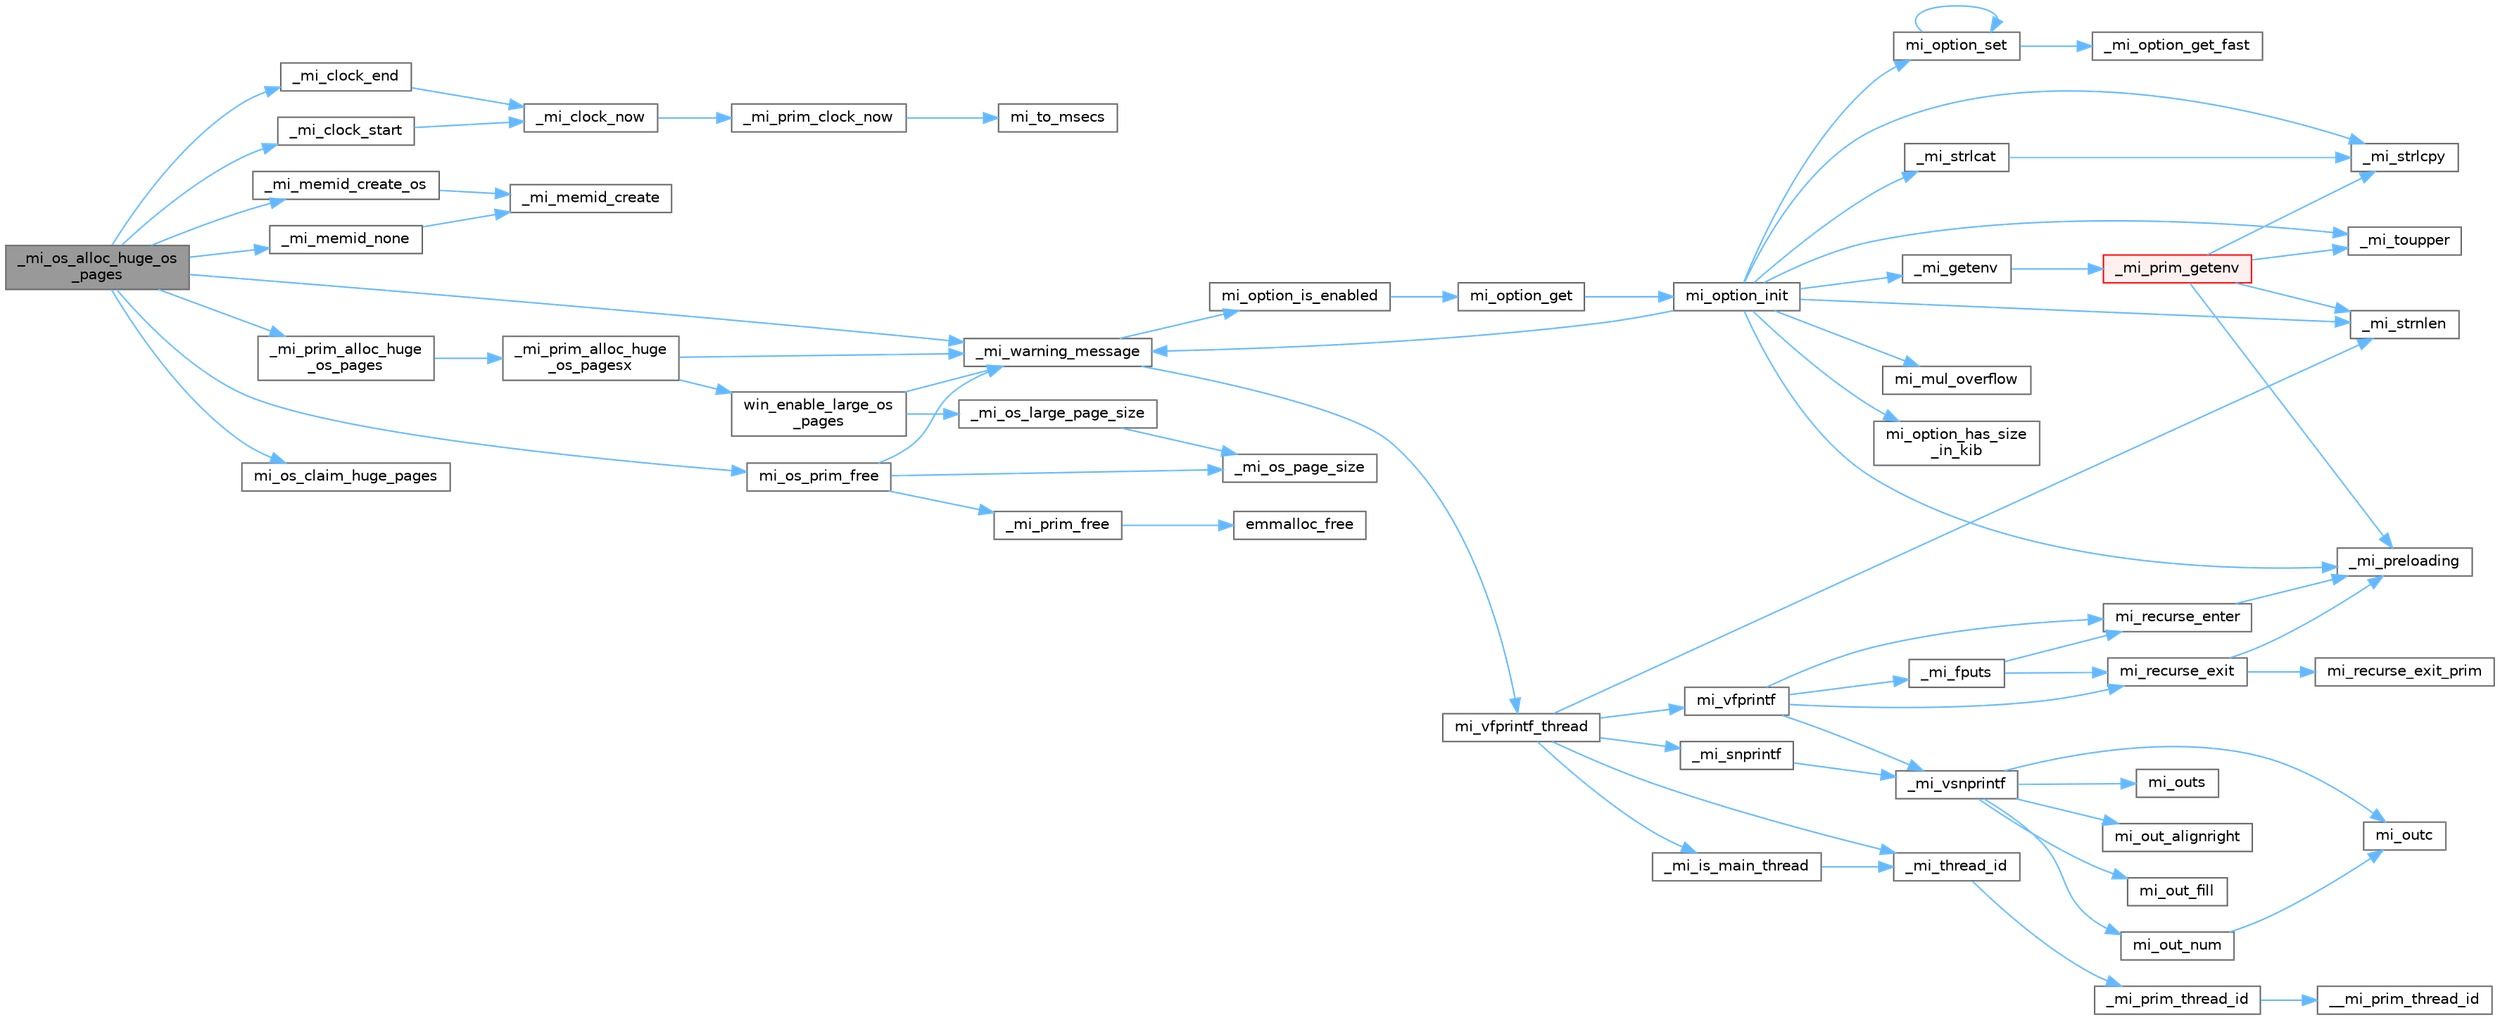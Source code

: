 digraph "_mi_os_alloc_huge_os_pages"
{
 // LATEX_PDF_SIZE
  bgcolor="transparent";
  edge [fontname=Helvetica,fontsize=10,labelfontname=Helvetica,labelfontsize=10];
  node [fontname=Helvetica,fontsize=10,shape=box,height=0.2,width=0.4];
  rankdir="LR";
  Node1 [id="Node000001",label="_mi_os_alloc_huge_os\l_pages",height=0.2,width=0.4,color="gray40", fillcolor="grey60", style="filled", fontcolor="black",tooltip=" "];
  Node1 -> Node2 [id="edge1_Node000001_Node000002",color="steelblue1",style="solid",tooltip=" "];
  Node2 [id="Node000002",label="_mi_clock_end",height=0.2,width=0.4,color="grey40", fillcolor="white", style="filled",URL="$stats_8c.html#a67d113bcb7d0664568ce17e263ddcdae",tooltip=" "];
  Node2 -> Node3 [id="edge2_Node000002_Node000003",color="steelblue1",style="solid",tooltip=" "];
  Node3 [id="Node000003",label="_mi_clock_now",height=0.2,width=0.4,color="grey40", fillcolor="white", style="filled",URL="$stats_8c.html#a93c8529a1e3131fd656d6d3fa42198ee",tooltip=" "];
  Node3 -> Node4 [id="edge3_Node000003_Node000004",color="steelblue1",style="solid",tooltip=" "];
  Node4 [id="Node000004",label="_mi_prim_clock_now",height=0.2,width=0.4,color="grey40", fillcolor="white", style="filled",URL="$windows_2prim_8c.html#a9a1effe54aac3a8c248f0eceea1d5b63",tooltip=" "];
  Node4 -> Node5 [id="edge4_Node000004_Node000005",color="steelblue1",style="solid",tooltip=" "];
  Node5 [id="Node000005",label="mi_to_msecs",height=0.2,width=0.4,color="grey40", fillcolor="white", style="filled",URL="$windows_2prim_8c.html#ac5a73d1665d28f87d0021167b84cba01",tooltip=" "];
  Node1 -> Node6 [id="edge5_Node000001_Node000006",color="steelblue1",style="solid",tooltip=" "];
  Node6 [id="Node000006",label="_mi_clock_start",height=0.2,width=0.4,color="grey40", fillcolor="white", style="filled",URL="$stats_8c.html#a3b13638e7aabe56a25fcdf09deefee42",tooltip=" "];
  Node6 -> Node3 [id="edge6_Node000006_Node000003",color="steelblue1",style="solid",tooltip=" "];
  Node1 -> Node7 [id="edge7_Node000001_Node000007",color="steelblue1",style="solid",tooltip=" "];
  Node7 [id="Node000007",label="_mi_memid_create_os",height=0.2,width=0.4,color="grey40", fillcolor="white", style="filled",URL="$_e_a_s_t_l_2packages_2mimalloc_2include_2mimalloc_2internal_8h.html#a09383ef9229fc236d59aadf1acc9268c",tooltip=" "];
  Node7 -> Node8 [id="edge8_Node000007_Node000008",color="steelblue1",style="solid",tooltip=" "];
  Node8 [id="Node000008",label="_mi_memid_create",height=0.2,width=0.4,color="grey40", fillcolor="white", style="filled",URL="$_e_a_s_t_l_2packages_2mimalloc_2include_2mimalloc_2internal_8h.html#a666352100ead3b22c4cd8ac803b1b1f8",tooltip=" "];
  Node1 -> Node9 [id="edge9_Node000001_Node000009",color="steelblue1",style="solid",tooltip=" "];
  Node9 [id="Node000009",label="_mi_memid_none",height=0.2,width=0.4,color="grey40", fillcolor="white", style="filled",URL="$_e_a_s_t_l_2packages_2mimalloc_2include_2mimalloc_2internal_8h.html#a130091d8591ac82c587dace216eca4d2",tooltip=" "];
  Node9 -> Node8 [id="edge10_Node000009_Node000008",color="steelblue1",style="solid",tooltip=" "];
  Node1 -> Node10 [id="edge11_Node000001_Node000010",color="steelblue1",style="solid",tooltip=" "];
  Node10 [id="Node000010",label="_mi_prim_alloc_huge\l_os_pages",height=0.2,width=0.4,color="grey40", fillcolor="white", style="filled",URL="$windows_2prim_8c.html#a13fac5d38adde1e627f69b7ad9123d5e",tooltip=" "];
  Node10 -> Node11 [id="edge12_Node000010_Node000011",color="steelblue1",style="solid",tooltip=" "];
  Node11 [id="Node000011",label="_mi_prim_alloc_huge\l_os_pagesx",height=0.2,width=0.4,color="grey40", fillcolor="white", style="filled",URL="$windows_2prim_8c.html#a20b78b9fc037469c262f129a7333d132",tooltip=" "];
  Node11 -> Node12 [id="edge13_Node000011_Node000012",color="steelblue1",style="solid",tooltip=" "];
  Node12 [id="Node000012",label="_mi_warning_message",height=0.2,width=0.4,color="grey40", fillcolor="white", style="filled",URL="$options_8c.html#ac253cac2ca24fb63be7f4937ac620dc4",tooltip=" "];
  Node12 -> Node13 [id="edge14_Node000012_Node000013",color="steelblue1",style="solid",tooltip=" "];
  Node13 [id="Node000013",label="mi_option_is_enabled",height=0.2,width=0.4,color="grey40", fillcolor="white", style="filled",URL="$group__options.html#ga459ad98f18b3fc9275474807fe0ca188",tooltip=" "];
  Node13 -> Node14 [id="edge15_Node000013_Node000014",color="steelblue1",style="solid",tooltip=" "];
  Node14 [id="Node000014",label="mi_option_get",height=0.2,width=0.4,color="grey40", fillcolor="white", style="filled",URL="$group__options.html#ga7e8af195cc81d3fa64ccf2662caa565a",tooltip=" "];
  Node14 -> Node15 [id="edge16_Node000014_Node000015",color="steelblue1",style="solid",tooltip=" "];
  Node15 [id="Node000015",label="mi_option_init",height=0.2,width=0.4,color="grey40", fillcolor="white", style="filled",URL="$options_8c.html#a61970c5b942f29a5dea8a39742421cfe",tooltip=" "];
  Node15 -> Node16 [id="edge17_Node000015_Node000016",color="steelblue1",style="solid",tooltip=" "];
  Node16 [id="Node000016",label="_mi_getenv",height=0.2,width=0.4,color="grey40", fillcolor="white", style="filled",URL="$libc_8c.html#ae24e3d9662cc4cc3277fa0f31359b3ee",tooltip=" "];
  Node16 -> Node17 [id="edge18_Node000016_Node000017",color="steelblue1",style="solid",tooltip=" "];
  Node17 [id="Node000017",label="_mi_prim_getenv",height=0.2,width=0.4,color="red", fillcolor="#FFF0F0", style="filled",URL="$windows_2prim_8c.html#a83ac99612f318532560ffc033ee18d59",tooltip=" "];
  Node17 -> Node18 [id="edge19_Node000017_Node000018",color="steelblue1",style="solid",tooltip=" "];
  Node18 [id="Node000018",label="_mi_preloading",height=0.2,width=0.4,color="grey40", fillcolor="white", style="filled",URL="$_e_a_s_t_l_2packages_2mimalloc_2src_2init_8c.html#a404be8b4c0576588270fde0b2a4d7832",tooltip=" "];
  Node17 -> Node19 [id="edge20_Node000017_Node000019",color="steelblue1",style="solid",tooltip=" "];
  Node19 [id="Node000019",label="_mi_strlcpy",height=0.2,width=0.4,color="grey40", fillcolor="white", style="filled",URL="$libc_8c.html#a17a9534829be8a086014bf2a2792154f",tooltip=" "];
  Node17 -> Node23 [id="edge21_Node000017_Node000023",color="steelblue1",style="solid",tooltip=" "];
  Node23 [id="Node000023",label="_mi_strnlen",height=0.2,width=0.4,color="grey40", fillcolor="white", style="filled",URL="$libc_8c.html#ae8577fe0d9bbe3fb90d2169caa1af943",tooltip=" "];
  Node17 -> Node22 [id="edge22_Node000017_Node000022",color="steelblue1",style="solid",tooltip=" "];
  Node22 [id="Node000022",label="_mi_toupper",height=0.2,width=0.4,color="grey40", fillcolor="white", style="filled",URL="$libc_8c.html#a0d811385427149f1ea8637c8fab1fd07",tooltip=" "];
  Node15 -> Node18 [id="edge23_Node000015_Node000018",color="steelblue1",style="solid",tooltip=" "];
  Node15 -> Node25 [id="edge24_Node000015_Node000025",color="steelblue1",style="solid",tooltip=" "];
  Node25 [id="Node000025",label="_mi_strlcat",height=0.2,width=0.4,color="grey40", fillcolor="white", style="filled",URL="$libc_8c.html#a29572712fc70f836ac31d224d98ad41a",tooltip=" "];
  Node25 -> Node19 [id="edge25_Node000025_Node000019",color="steelblue1",style="solid",tooltip=" "];
  Node15 -> Node19 [id="edge26_Node000015_Node000019",color="steelblue1",style="solid",tooltip=" "];
  Node15 -> Node23 [id="edge27_Node000015_Node000023",color="steelblue1",style="solid",tooltip=" "];
  Node15 -> Node22 [id="edge28_Node000015_Node000022",color="steelblue1",style="solid",tooltip=" "];
  Node15 -> Node12 [id="edge29_Node000015_Node000012",color="steelblue1",style="solid",tooltip=" "];
  Node15 -> Node26 [id="edge30_Node000015_Node000026",color="steelblue1",style="solid",tooltip=" "];
  Node26 [id="Node000026",label="mi_mul_overflow",height=0.2,width=0.4,color="grey40", fillcolor="white", style="filled",URL="$_e_a_s_t_l_2packages_2mimalloc_2include_2mimalloc_2internal_8h.html#abf06027911fbdc300901fb961a45e4d0",tooltip=" "];
  Node15 -> Node27 [id="edge31_Node000015_Node000027",color="steelblue1",style="solid",tooltip=" "];
  Node27 [id="Node000027",label="mi_option_has_size\l_in_kib",height=0.2,width=0.4,color="grey40", fillcolor="white", style="filled",URL="$options_8c.html#aee4ee640d854972d765c2896aa04270a",tooltip=" "];
  Node15 -> Node28 [id="edge32_Node000015_Node000028",color="steelblue1",style="solid",tooltip=" "];
  Node28 [id="Node000028",label="mi_option_set",height=0.2,width=0.4,color="grey40", fillcolor="white", style="filled",URL="$group__options.html#gaf84921c32375e25754dc2ee6a911fa60",tooltip=" "];
  Node28 -> Node29 [id="edge33_Node000028_Node000029",color="steelblue1",style="solid",tooltip=" "];
  Node29 [id="Node000029",label="_mi_option_get_fast",height=0.2,width=0.4,color="grey40", fillcolor="white", style="filled",URL="$options_8c.html#a1d96c2519367ba4bef4505cbd13aaec3",tooltip=" "];
  Node28 -> Node28 [id="edge34_Node000028_Node000028",color="steelblue1",style="solid",tooltip=" "];
  Node12 -> Node30 [id="edge35_Node000012_Node000030",color="steelblue1",style="solid",tooltip=" "];
  Node30 [id="Node000030",label="mi_vfprintf_thread",height=0.2,width=0.4,color="grey40", fillcolor="white", style="filled",URL="$options_8c.html#a4af8263c139d04a876914f39024a7424",tooltip=" "];
  Node30 -> Node31 [id="edge36_Node000030_Node000031",color="steelblue1",style="solid",tooltip=" "];
  Node31 [id="Node000031",label="_mi_is_main_thread",height=0.2,width=0.4,color="grey40", fillcolor="white", style="filled",URL="$_e_a_s_t_l_2packages_2mimalloc_2src_2init_8c.html#a008e0a28e7c86b15a04094d595e2c327",tooltip=" "];
  Node31 -> Node32 [id="edge37_Node000031_Node000032",color="steelblue1",style="solid",tooltip=" "];
  Node32 [id="Node000032",label="_mi_thread_id",height=0.2,width=0.4,color="grey40", fillcolor="white", style="filled",URL="$_e_a_s_t_l_2packages_2mimalloc_2src_2init_8c.html#a43068a36d7dea6ccf1e3558a27e22993",tooltip=" "];
  Node32 -> Node33 [id="edge38_Node000032_Node000033",color="steelblue1",style="solid",tooltip=" "];
  Node33 [id="Node000033",label="_mi_prim_thread_id",height=0.2,width=0.4,color="grey40", fillcolor="white", style="filled",URL="$prim_8h.html#a3875c92cbb791d0a7c69bc1fd2df6804",tooltip=" "];
  Node33 -> Node34 [id="edge39_Node000033_Node000034",color="steelblue1",style="solid",tooltip=" "];
  Node34 [id="Node000034",label="__mi_prim_thread_id",height=0.2,width=0.4,color="grey40", fillcolor="white", style="filled",URL="$prim_8h.html#a42ea20cb0253ec21dff5f6770927df20",tooltip=" "];
  Node30 -> Node35 [id="edge40_Node000030_Node000035",color="steelblue1",style="solid",tooltip=" "];
  Node35 [id="Node000035",label="_mi_snprintf",height=0.2,width=0.4,color="grey40", fillcolor="white", style="filled",URL="$libc_8c.html#a6c2f4673e3317f332571bc1bec18c49b",tooltip=" "];
  Node35 -> Node36 [id="edge41_Node000035_Node000036",color="steelblue1",style="solid",tooltip=" "];
  Node36 [id="Node000036",label="_mi_vsnprintf",height=0.2,width=0.4,color="grey40", fillcolor="white", style="filled",URL="$libc_8c.html#a8991188606f00dc8665aa14d8e7dab83",tooltip=" "];
  Node36 -> Node37 [id="edge42_Node000036_Node000037",color="steelblue1",style="solid",tooltip=" "];
  Node37 [id="Node000037",label="mi_out_alignright",height=0.2,width=0.4,color="grey40", fillcolor="white", style="filled",URL="$libc_8c.html#ad685676d3f84c5cd4dfa7827c23bd5f8",tooltip=" "];
  Node36 -> Node38 [id="edge43_Node000036_Node000038",color="steelblue1",style="solid",tooltip=" "];
  Node38 [id="Node000038",label="mi_out_fill",height=0.2,width=0.4,color="grey40", fillcolor="white", style="filled",URL="$libc_8c.html#aa0ad53a34be55c1788f02c39458eaae2",tooltip=" "];
  Node36 -> Node39 [id="edge44_Node000036_Node000039",color="steelblue1",style="solid",tooltip=" "];
  Node39 [id="Node000039",label="mi_out_num",height=0.2,width=0.4,color="grey40", fillcolor="white", style="filled",URL="$libc_8c.html#a94c4b54180b0199b5ccafd9873ebf4b6",tooltip=" "];
  Node39 -> Node40 [id="edge45_Node000039_Node000040",color="steelblue1",style="solid",tooltip=" "];
  Node40 [id="Node000040",label="mi_outc",height=0.2,width=0.4,color="grey40", fillcolor="white", style="filled",URL="$libc_8c.html#a623f4757c3652532d609471b123b2a38",tooltip=" "];
  Node36 -> Node40 [id="edge46_Node000036_Node000040",color="steelblue1",style="solid",tooltip=" "];
  Node36 -> Node41 [id="edge47_Node000036_Node000041",color="steelblue1",style="solid",tooltip=" "];
  Node41 [id="Node000041",label="mi_outs",height=0.2,width=0.4,color="grey40", fillcolor="white", style="filled",URL="$libc_8c.html#a1ffb38103615c2e8069c56410328ffe9",tooltip=" "];
  Node30 -> Node23 [id="edge48_Node000030_Node000023",color="steelblue1",style="solid",tooltip=" "];
  Node30 -> Node32 [id="edge49_Node000030_Node000032",color="steelblue1",style="solid",tooltip=" "];
  Node30 -> Node42 [id="edge50_Node000030_Node000042",color="steelblue1",style="solid",tooltip=" "];
  Node42 [id="Node000042",label="mi_vfprintf",height=0.2,width=0.4,color="grey40", fillcolor="white", style="filled",URL="$options_8c.html#a1f31f62f178fb5309451aa44c8d25327",tooltip=" "];
  Node42 -> Node43 [id="edge51_Node000042_Node000043",color="steelblue1",style="solid",tooltip=" "];
  Node43 [id="Node000043",label="_mi_fputs",height=0.2,width=0.4,color="grey40", fillcolor="white", style="filled",URL="$options_8c.html#a74eecad8676654f59f427a84ccc5c19d",tooltip=" "];
  Node43 -> Node44 [id="edge52_Node000043_Node000044",color="steelblue1",style="solid",tooltip=" "];
  Node44 [id="Node000044",label="mi_recurse_enter",height=0.2,width=0.4,color="grey40", fillcolor="white", style="filled",URL="$options_8c.html#a1fdb7bd3b10624ddeabe0988c52a1285",tooltip=" "];
  Node44 -> Node18 [id="edge53_Node000044_Node000018",color="steelblue1",style="solid",tooltip=" "];
  Node43 -> Node45 [id="edge54_Node000043_Node000045",color="steelblue1",style="solid",tooltip=" "];
  Node45 [id="Node000045",label="mi_recurse_exit",height=0.2,width=0.4,color="grey40", fillcolor="white", style="filled",URL="$options_8c.html#ae9c4fbdaa6fedca31b9c25dcb78112ae",tooltip=" "];
  Node45 -> Node18 [id="edge55_Node000045_Node000018",color="steelblue1",style="solid",tooltip=" "];
  Node45 -> Node46 [id="edge56_Node000045_Node000046",color="steelblue1",style="solid",tooltip=" "];
  Node46 [id="Node000046",label="mi_recurse_exit_prim",height=0.2,width=0.4,color="grey40", fillcolor="white", style="filled",URL="$options_8c.html#afa5ef675de035537efd679d53d629adc",tooltip=" "];
  Node42 -> Node36 [id="edge57_Node000042_Node000036",color="steelblue1",style="solid",tooltip=" "];
  Node42 -> Node44 [id="edge58_Node000042_Node000044",color="steelblue1",style="solid",tooltip=" "];
  Node42 -> Node45 [id="edge59_Node000042_Node000045",color="steelblue1",style="solid",tooltip=" "];
  Node11 -> Node47 [id="edge60_Node000011_Node000047",color="steelblue1",style="solid",tooltip=" "];
  Node47 [id="Node000047",label="win_enable_large_os\l_pages",height=0.2,width=0.4,color="grey40", fillcolor="white", style="filled",URL="$windows_2prim_8c.html#ac7c82f33a2c1922eaa099136313f5c93",tooltip=" "];
  Node47 -> Node48 [id="edge61_Node000047_Node000048",color="steelblue1",style="solid",tooltip=" "];
  Node48 [id="Node000048",label="_mi_os_large_page_size",height=0.2,width=0.4,color="grey40", fillcolor="white", style="filled",URL="$os_8c.html#a7dcadbfdf83d72eca344f128fca39fd8",tooltip=" "];
  Node48 -> Node49 [id="edge62_Node000048_Node000049",color="steelblue1",style="solid",tooltip=" "];
  Node49 [id="Node000049",label="_mi_os_page_size",height=0.2,width=0.4,color="grey40", fillcolor="white", style="filled",URL="$os_8c.html#a723e4c95209d4c6282b53317473e83d5",tooltip=" "];
  Node47 -> Node12 [id="edge63_Node000047_Node000012",color="steelblue1",style="solid",tooltip=" "];
  Node1 -> Node12 [id="edge64_Node000001_Node000012",color="steelblue1",style="solid",tooltip=" "];
  Node1 -> Node50 [id="edge65_Node000001_Node000050",color="steelblue1",style="solid",tooltip=" "];
  Node50 [id="Node000050",label="mi_os_claim_huge_pages",height=0.2,width=0.4,color="grey40", fillcolor="white", style="filled",URL="$os_8c.html#a25e422698313283d7afbf39582361fea",tooltip=" "];
  Node1 -> Node51 [id="edge66_Node000001_Node000051",color="steelblue1",style="solid",tooltip=" "];
  Node51 [id="Node000051",label="mi_os_prim_free",height=0.2,width=0.4,color="grey40", fillcolor="white", style="filled",URL="$os_8c.html#a52be3cf3bbf0a792b75a16e6d8c54a6e",tooltip=" "];
  Node51 -> Node49 [id="edge67_Node000051_Node000049",color="steelblue1",style="solid",tooltip=" "];
  Node51 -> Node52 [id="edge68_Node000051_Node000052",color="steelblue1",style="solid",tooltip=" "];
  Node52 [id="Node000052",label="_mi_prim_free",height=0.2,width=0.4,color="grey40", fillcolor="white", style="filled",URL="$windows_2prim_8c.html#a709e08e93548cbede90a196d306ab4f9",tooltip=" "];
  Node52 -> Node53 [id="edge69_Node000052_Node000053",color="steelblue1",style="solid",tooltip=" "];
  Node53 [id="Node000053",label="emmalloc_free",height=0.2,width=0.4,color="grey40", fillcolor="white", style="filled",URL="$emscripten_2prim_8c.html#a169be1885e9023552b8bff191fc72768",tooltip=" "];
  Node51 -> Node12 [id="edge70_Node000051_Node000012",color="steelblue1",style="solid",tooltip=" "];
}

